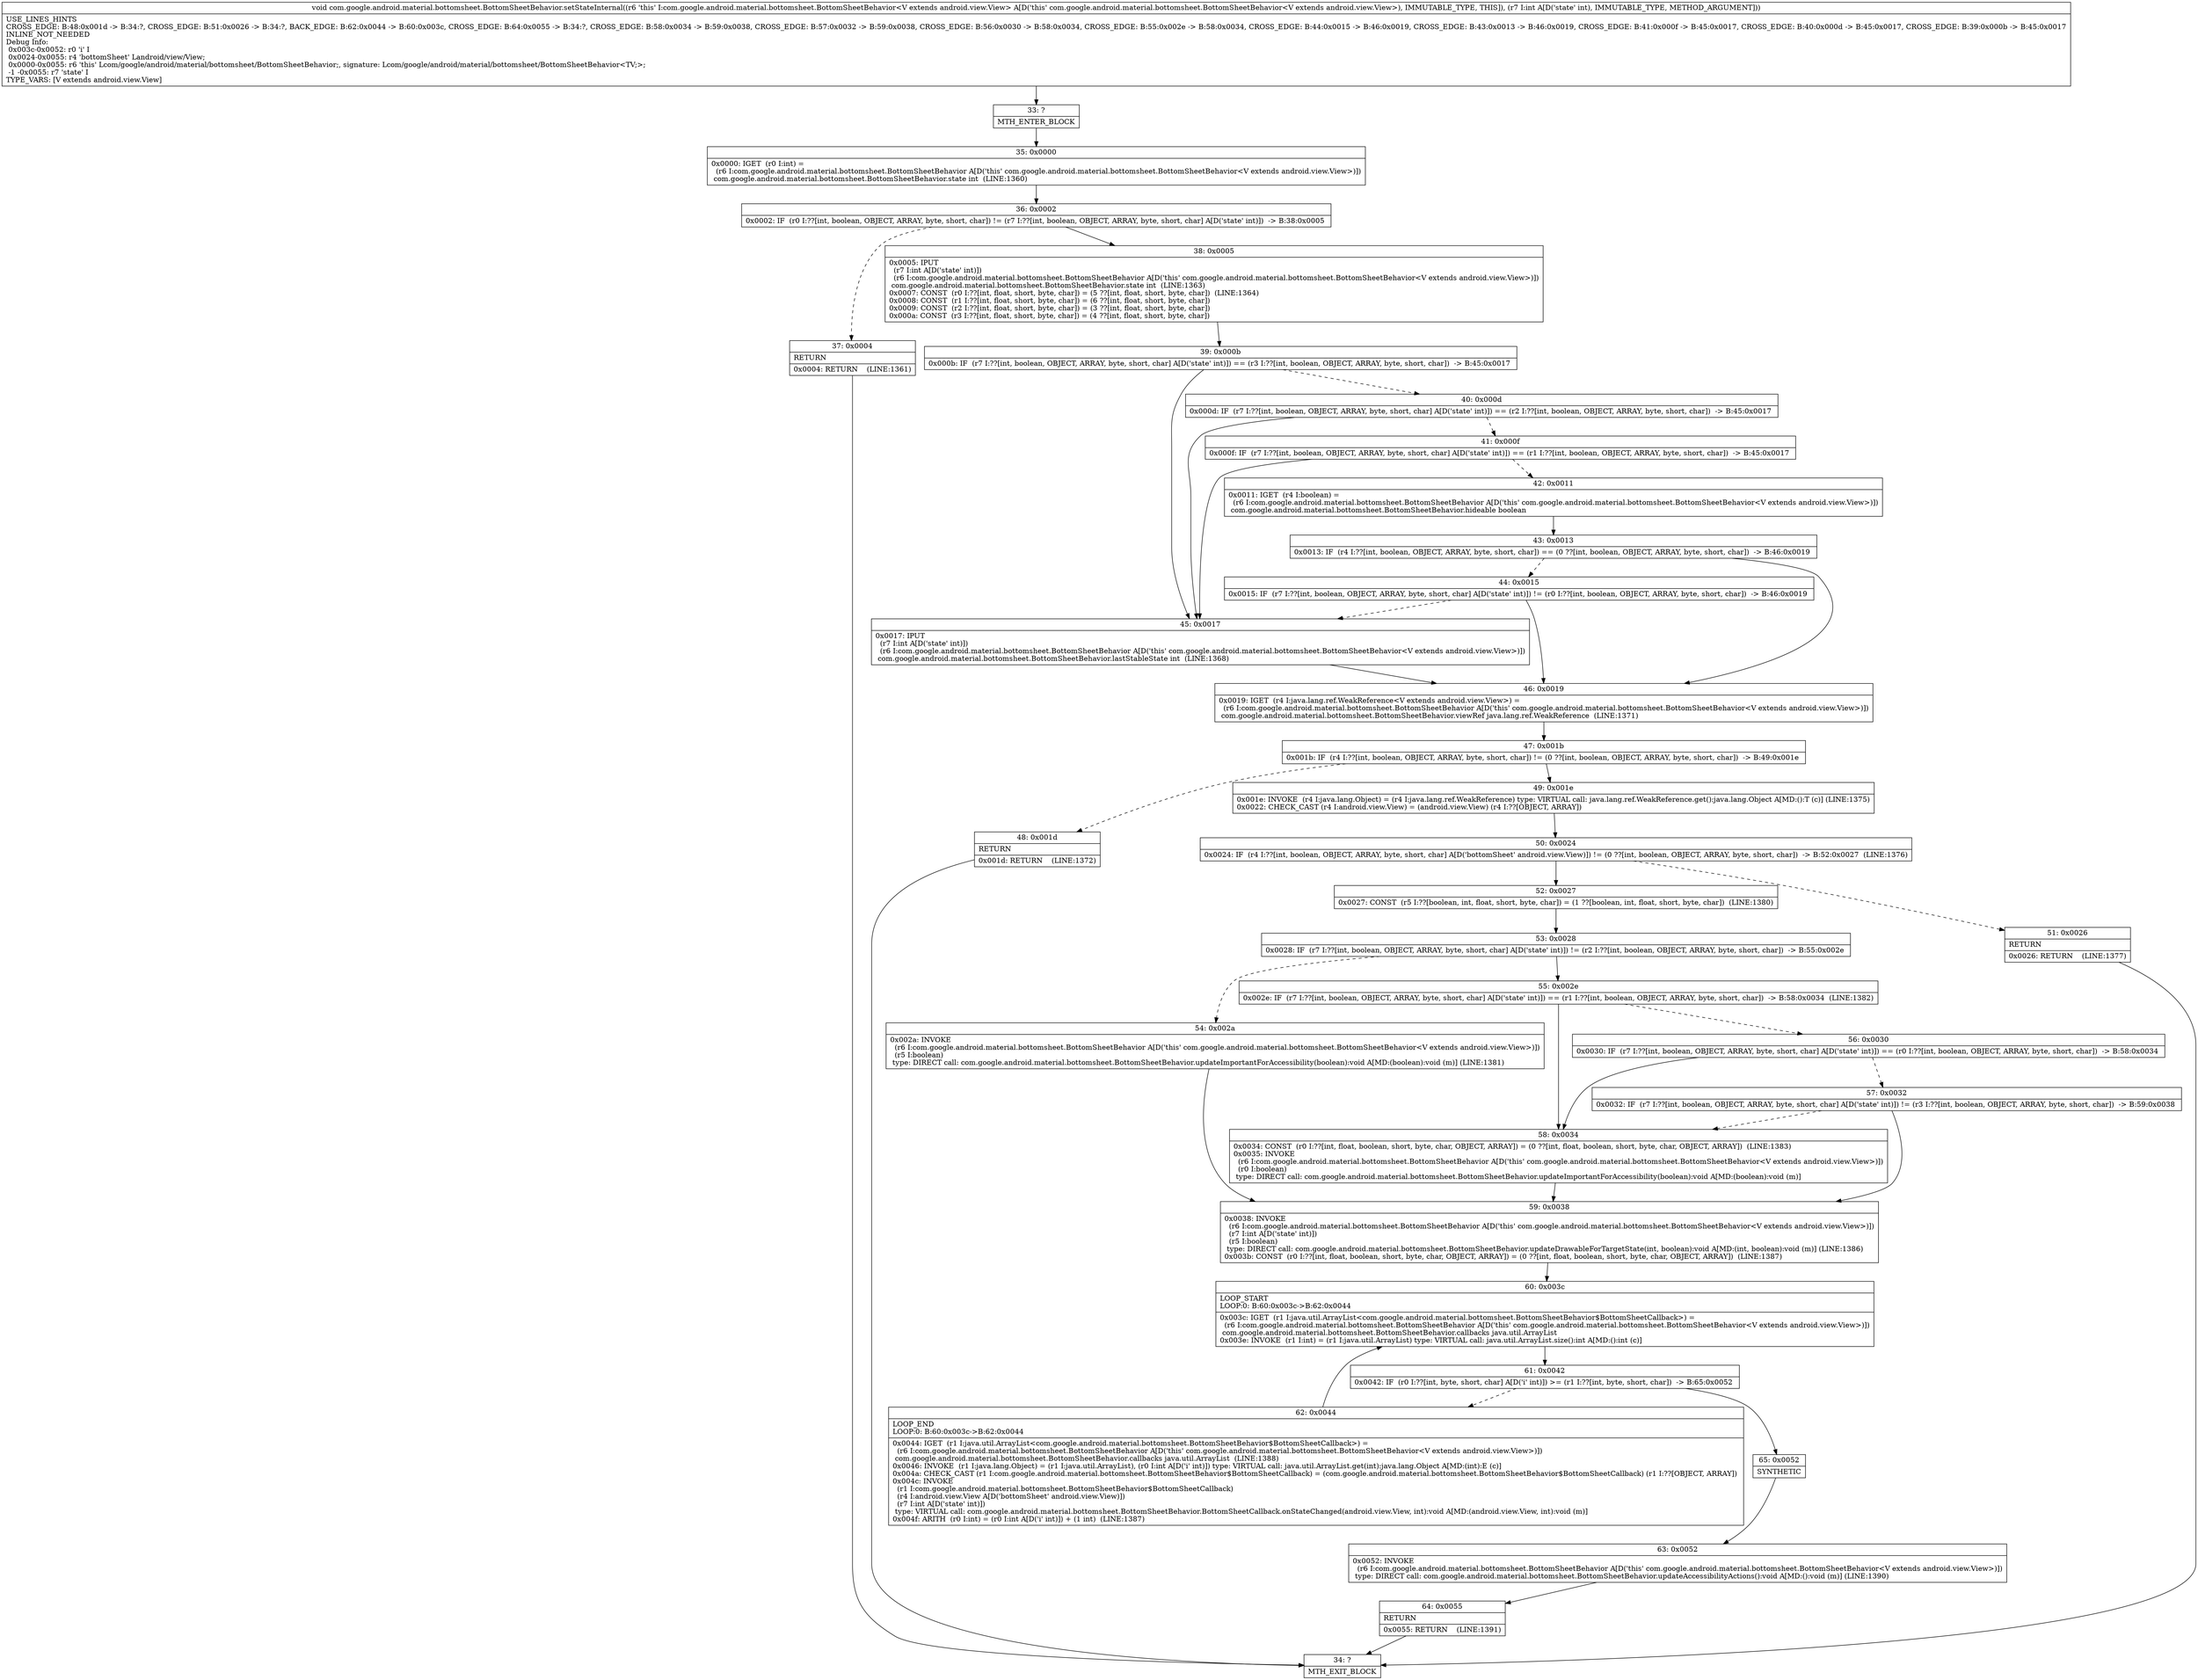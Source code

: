digraph "CFG forcom.google.android.material.bottomsheet.BottomSheetBehavior.setStateInternal(I)V" {
Node_33 [shape=record,label="{33\:\ ?|MTH_ENTER_BLOCK\l}"];
Node_35 [shape=record,label="{35\:\ 0x0000|0x0000: IGET  (r0 I:int) = \l  (r6 I:com.google.android.material.bottomsheet.BottomSheetBehavior A[D('this' com.google.android.material.bottomsheet.BottomSheetBehavior\<V extends android.view.View\>)])\l com.google.android.material.bottomsheet.BottomSheetBehavior.state int  (LINE:1360)\l}"];
Node_36 [shape=record,label="{36\:\ 0x0002|0x0002: IF  (r0 I:??[int, boolean, OBJECT, ARRAY, byte, short, char]) != (r7 I:??[int, boolean, OBJECT, ARRAY, byte, short, char] A[D('state' int)])  \-\> B:38:0x0005 \l}"];
Node_37 [shape=record,label="{37\:\ 0x0004|RETURN\l|0x0004: RETURN    (LINE:1361)\l}"];
Node_34 [shape=record,label="{34\:\ ?|MTH_EXIT_BLOCK\l}"];
Node_38 [shape=record,label="{38\:\ 0x0005|0x0005: IPUT  \l  (r7 I:int A[D('state' int)])\l  (r6 I:com.google.android.material.bottomsheet.BottomSheetBehavior A[D('this' com.google.android.material.bottomsheet.BottomSheetBehavior\<V extends android.view.View\>)])\l com.google.android.material.bottomsheet.BottomSheetBehavior.state int  (LINE:1363)\l0x0007: CONST  (r0 I:??[int, float, short, byte, char]) = (5 ??[int, float, short, byte, char])  (LINE:1364)\l0x0008: CONST  (r1 I:??[int, float, short, byte, char]) = (6 ??[int, float, short, byte, char]) \l0x0009: CONST  (r2 I:??[int, float, short, byte, char]) = (3 ??[int, float, short, byte, char]) \l0x000a: CONST  (r3 I:??[int, float, short, byte, char]) = (4 ??[int, float, short, byte, char]) \l}"];
Node_39 [shape=record,label="{39\:\ 0x000b|0x000b: IF  (r7 I:??[int, boolean, OBJECT, ARRAY, byte, short, char] A[D('state' int)]) == (r3 I:??[int, boolean, OBJECT, ARRAY, byte, short, char])  \-\> B:45:0x0017 \l}"];
Node_40 [shape=record,label="{40\:\ 0x000d|0x000d: IF  (r7 I:??[int, boolean, OBJECT, ARRAY, byte, short, char] A[D('state' int)]) == (r2 I:??[int, boolean, OBJECT, ARRAY, byte, short, char])  \-\> B:45:0x0017 \l}"];
Node_41 [shape=record,label="{41\:\ 0x000f|0x000f: IF  (r7 I:??[int, boolean, OBJECT, ARRAY, byte, short, char] A[D('state' int)]) == (r1 I:??[int, boolean, OBJECT, ARRAY, byte, short, char])  \-\> B:45:0x0017 \l}"];
Node_42 [shape=record,label="{42\:\ 0x0011|0x0011: IGET  (r4 I:boolean) = \l  (r6 I:com.google.android.material.bottomsheet.BottomSheetBehavior A[D('this' com.google.android.material.bottomsheet.BottomSheetBehavior\<V extends android.view.View\>)])\l com.google.android.material.bottomsheet.BottomSheetBehavior.hideable boolean \l}"];
Node_43 [shape=record,label="{43\:\ 0x0013|0x0013: IF  (r4 I:??[int, boolean, OBJECT, ARRAY, byte, short, char]) == (0 ??[int, boolean, OBJECT, ARRAY, byte, short, char])  \-\> B:46:0x0019 \l}"];
Node_44 [shape=record,label="{44\:\ 0x0015|0x0015: IF  (r7 I:??[int, boolean, OBJECT, ARRAY, byte, short, char] A[D('state' int)]) != (r0 I:??[int, boolean, OBJECT, ARRAY, byte, short, char])  \-\> B:46:0x0019 \l}"];
Node_46 [shape=record,label="{46\:\ 0x0019|0x0019: IGET  (r4 I:java.lang.ref.WeakReference\<V extends android.view.View\>) = \l  (r6 I:com.google.android.material.bottomsheet.BottomSheetBehavior A[D('this' com.google.android.material.bottomsheet.BottomSheetBehavior\<V extends android.view.View\>)])\l com.google.android.material.bottomsheet.BottomSheetBehavior.viewRef java.lang.ref.WeakReference  (LINE:1371)\l}"];
Node_47 [shape=record,label="{47\:\ 0x001b|0x001b: IF  (r4 I:??[int, boolean, OBJECT, ARRAY, byte, short, char]) != (0 ??[int, boolean, OBJECT, ARRAY, byte, short, char])  \-\> B:49:0x001e \l}"];
Node_48 [shape=record,label="{48\:\ 0x001d|RETURN\l|0x001d: RETURN    (LINE:1372)\l}"];
Node_49 [shape=record,label="{49\:\ 0x001e|0x001e: INVOKE  (r4 I:java.lang.Object) = (r4 I:java.lang.ref.WeakReference) type: VIRTUAL call: java.lang.ref.WeakReference.get():java.lang.Object A[MD:():T (c)] (LINE:1375)\l0x0022: CHECK_CAST (r4 I:android.view.View) = (android.view.View) (r4 I:??[OBJECT, ARRAY]) \l}"];
Node_50 [shape=record,label="{50\:\ 0x0024|0x0024: IF  (r4 I:??[int, boolean, OBJECT, ARRAY, byte, short, char] A[D('bottomSheet' android.view.View)]) != (0 ??[int, boolean, OBJECT, ARRAY, byte, short, char])  \-\> B:52:0x0027  (LINE:1376)\l}"];
Node_51 [shape=record,label="{51\:\ 0x0026|RETURN\l|0x0026: RETURN    (LINE:1377)\l}"];
Node_52 [shape=record,label="{52\:\ 0x0027|0x0027: CONST  (r5 I:??[boolean, int, float, short, byte, char]) = (1 ??[boolean, int, float, short, byte, char])  (LINE:1380)\l}"];
Node_53 [shape=record,label="{53\:\ 0x0028|0x0028: IF  (r7 I:??[int, boolean, OBJECT, ARRAY, byte, short, char] A[D('state' int)]) != (r2 I:??[int, boolean, OBJECT, ARRAY, byte, short, char])  \-\> B:55:0x002e \l}"];
Node_54 [shape=record,label="{54\:\ 0x002a|0x002a: INVOKE  \l  (r6 I:com.google.android.material.bottomsheet.BottomSheetBehavior A[D('this' com.google.android.material.bottomsheet.BottomSheetBehavior\<V extends android.view.View\>)])\l  (r5 I:boolean)\l type: DIRECT call: com.google.android.material.bottomsheet.BottomSheetBehavior.updateImportantForAccessibility(boolean):void A[MD:(boolean):void (m)] (LINE:1381)\l}"];
Node_59 [shape=record,label="{59\:\ 0x0038|0x0038: INVOKE  \l  (r6 I:com.google.android.material.bottomsheet.BottomSheetBehavior A[D('this' com.google.android.material.bottomsheet.BottomSheetBehavior\<V extends android.view.View\>)])\l  (r7 I:int A[D('state' int)])\l  (r5 I:boolean)\l type: DIRECT call: com.google.android.material.bottomsheet.BottomSheetBehavior.updateDrawableForTargetState(int, boolean):void A[MD:(int, boolean):void (m)] (LINE:1386)\l0x003b: CONST  (r0 I:??[int, float, boolean, short, byte, char, OBJECT, ARRAY]) = (0 ??[int, float, boolean, short, byte, char, OBJECT, ARRAY])  (LINE:1387)\l}"];
Node_60 [shape=record,label="{60\:\ 0x003c|LOOP_START\lLOOP:0: B:60:0x003c\-\>B:62:0x0044\l|0x003c: IGET  (r1 I:java.util.ArrayList\<com.google.android.material.bottomsheet.BottomSheetBehavior$BottomSheetCallback\>) = \l  (r6 I:com.google.android.material.bottomsheet.BottomSheetBehavior A[D('this' com.google.android.material.bottomsheet.BottomSheetBehavior\<V extends android.view.View\>)])\l com.google.android.material.bottomsheet.BottomSheetBehavior.callbacks java.util.ArrayList \l0x003e: INVOKE  (r1 I:int) = (r1 I:java.util.ArrayList) type: VIRTUAL call: java.util.ArrayList.size():int A[MD:():int (c)]\l}"];
Node_61 [shape=record,label="{61\:\ 0x0042|0x0042: IF  (r0 I:??[int, byte, short, char] A[D('i' int)]) \>= (r1 I:??[int, byte, short, char])  \-\> B:65:0x0052 \l}"];
Node_62 [shape=record,label="{62\:\ 0x0044|LOOP_END\lLOOP:0: B:60:0x003c\-\>B:62:0x0044\l|0x0044: IGET  (r1 I:java.util.ArrayList\<com.google.android.material.bottomsheet.BottomSheetBehavior$BottomSheetCallback\>) = \l  (r6 I:com.google.android.material.bottomsheet.BottomSheetBehavior A[D('this' com.google.android.material.bottomsheet.BottomSheetBehavior\<V extends android.view.View\>)])\l com.google.android.material.bottomsheet.BottomSheetBehavior.callbacks java.util.ArrayList  (LINE:1388)\l0x0046: INVOKE  (r1 I:java.lang.Object) = (r1 I:java.util.ArrayList), (r0 I:int A[D('i' int)]) type: VIRTUAL call: java.util.ArrayList.get(int):java.lang.Object A[MD:(int):E (c)]\l0x004a: CHECK_CAST (r1 I:com.google.android.material.bottomsheet.BottomSheetBehavior$BottomSheetCallback) = (com.google.android.material.bottomsheet.BottomSheetBehavior$BottomSheetCallback) (r1 I:??[OBJECT, ARRAY]) \l0x004c: INVOKE  \l  (r1 I:com.google.android.material.bottomsheet.BottomSheetBehavior$BottomSheetCallback)\l  (r4 I:android.view.View A[D('bottomSheet' android.view.View)])\l  (r7 I:int A[D('state' int)])\l type: VIRTUAL call: com.google.android.material.bottomsheet.BottomSheetBehavior.BottomSheetCallback.onStateChanged(android.view.View, int):void A[MD:(android.view.View, int):void (m)]\l0x004f: ARITH  (r0 I:int) = (r0 I:int A[D('i' int)]) + (1 int)  (LINE:1387)\l}"];
Node_65 [shape=record,label="{65\:\ 0x0052|SYNTHETIC\l}"];
Node_63 [shape=record,label="{63\:\ 0x0052|0x0052: INVOKE  \l  (r6 I:com.google.android.material.bottomsheet.BottomSheetBehavior A[D('this' com.google.android.material.bottomsheet.BottomSheetBehavior\<V extends android.view.View\>)])\l type: DIRECT call: com.google.android.material.bottomsheet.BottomSheetBehavior.updateAccessibilityActions():void A[MD:():void (m)] (LINE:1390)\l}"];
Node_64 [shape=record,label="{64\:\ 0x0055|RETURN\l|0x0055: RETURN    (LINE:1391)\l}"];
Node_55 [shape=record,label="{55\:\ 0x002e|0x002e: IF  (r7 I:??[int, boolean, OBJECT, ARRAY, byte, short, char] A[D('state' int)]) == (r1 I:??[int, boolean, OBJECT, ARRAY, byte, short, char])  \-\> B:58:0x0034  (LINE:1382)\l}"];
Node_56 [shape=record,label="{56\:\ 0x0030|0x0030: IF  (r7 I:??[int, boolean, OBJECT, ARRAY, byte, short, char] A[D('state' int)]) == (r0 I:??[int, boolean, OBJECT, ARRAY, byte, short, char])  \-\> B:58:0x0034 \l}"];
Node_57 [shape=record,label="{57\:\ 0x0032|0x0032: IF  (r7 I:??[int, boolean, OBJECT, ARRAY, byte, short, char] A[D('state' int)]) != (r3 I:??[int, boolean, OBJECT, ARRAY, byte, short, char])  \-\> B:59:0x0038 \l}"];
Node_58 [shape=record,label="{58\:\ 0x0034|0x0034: CONST  (r0 I:??[int, float, boolean, short, byte, char, OBJECT, ARRAY]) = (0 ??[int, float, boolean, short, byte, char, OBJECT, ARRAY])  (LINE:1383)\l0x0035: INVOKE  \l  (r6 I:com.google.android.material.bottomsheet.BottomSheetBehavior A[D('this' com.google.android.material.bottomsheet.BottomSheetBehavior\<V extends android.view.View\>)])\l  (r0 I:boolean)\l type: DIRECT call: com.google.android.material.bottomsheet.BottomSheetBehavior.updateImportantForAccessibility(boolean):void A[MD:(boolean):void (m)]\l}"];
Node_45 [shape=record,label="{45\:\ 0x0017|0x0017: IPUT  \l  (r7 I:int A[D('state' int)])\l  (r6 I:com.google.android.material.bottomsheet.BottomSheetBehavior A[D('this' com.google.android.material.bottomsheet.BottomSheetBehavior\<V extends android.view.View\>)])\l com.google.android.material.bottomsheet.BottomSheetBehavior.lastStableState int  (LINE:1368)\l}"];
MethodNode[shape=record,label="{void com.google.android.material.bottomsheet.BottomSheetBehavior.setStateInternal((r6 'this' I:com.google.android.material.bottomsheet.BottomSheetBehavior\<V extends android.view.View\> A[D('this' com.google.android.material.bottomsheet.BottomSheetBehavior\<V extends android.view.View\>), IMMUTABLE_TYPE, THIS]), (r7 I:int A[D('state' int), IMMUTABLE_TYPE, METHOD_ARGUMENT]))  | USE_LINES_HINTS\lCROSS_EDGE: B:48:0x001d \-\> B:34:?, CROSS_EDGE: B:51:0x0026 \-\> B:34:?, BACK_EDGE: B:62:0x0044 \-\> B:60:0x003c, CROSS_EDGE: B:64:0x0055 \-\> B:34:?, CROSS_EDGE: B:58:0x0034 \-\> B:59:0x0038, CROSS_EDGE: B:57:0x0032 \-\> B:59:0x0038, CROSS_EDGE: B:56:0x0030 \-\> B:58:0x0034, CROSS_EDGE: B:55:0x002e \-\> B:58:0x0034, CROSS_EDGE: B:44:0x0015 \-\> B:46:0x0019, CROSS_EDGE: B:43:0x0013 \-\> B:46:0x0019, CROSS_EDGE: B:41:0x000f \-\> B:45:0x0017, CROSS_EDGE: B:40:0x000d \-\> B:45:0x0017, CROSS_EDGE: B:39:0x000b \-\> B:45:0x0017\lINLINE_NOT_NEEDED\lDebug Info:\l  0x003c\-0x0052: r0 'i' I\l  0x0024\-0x0055: r4 'bottomSheet' Landroid\/view\/View;\l  0x0000\-0x0055: r6 'this' Lcom\/google\/android\/material\/bottomsheet\/BottomSheetBehavior;, signature: Lcom\/google\/android\/material\/bottomsheet\/BottomSheetBehavior\<TV;\>;\l  \-1 \-0x0055: r7 'state' I\lTYPE_VARS: [V extends android.view.View]\l}"];
MethodNode -> Node_33;Node_33 -> Node_35;
Node_35 -> Node_36;
Node_36 -> Node_37[style=dashed];
Node_36 -> Node_38;
Node_37 -> Node_34;
Node_38 -> Node_39;
Node_39 -> Node_40[style=dashed];
Node_39 -> Node_45;
Node_40 -> Node_41[style=dashed];
Node_40 -> Node_45;
Node_41 -> Node_42[style=dashed];
Node_41 -> Node_45;
Node_42 -> Node_43;
Node_43 -> Node_44[style=dashed];
Node_43 -> Node_46;
Node_44 -> Node_45[style=dashed];
Node_44 -> Node_46;
Node_46 -> Node_47;
Node_47 -> Node_48[style=dashed];
Node_47 -> Node_49;
Node_48 -> Node_34;
Node_49 -> Node_50;
Node_50 -> Node_51[style=dashed];
Node_50 -> Node_52;
Node_51 -> Node_34;
Node_52 -> Node_53;
Node_53 -> Node_54[style=dashed];
Node_53 -> Node_55;
Node_54 -> Node_59;
Node_59 -> Node_60;
Node_60 -> Node_61;
Node_61 -> Node_62[style=dashed];
Node_61 -> Node_65;
Node_62 -> Node_60;
Node_65 -> Node_63;
Node_63 -> Node_64;
Node_64 -> Node_34;
Node_55 -> Node_56[style=dashed];
Node_55 -> Node_58;
Node_56 -> Node_57[style=dashed];
Node_56 -> Node_58;
Node_57 -> Node_58[style=dashed];
Node_57 -> Node_59;
Node_58 -> Node_59;
Node_45 -> Node_46;
}

